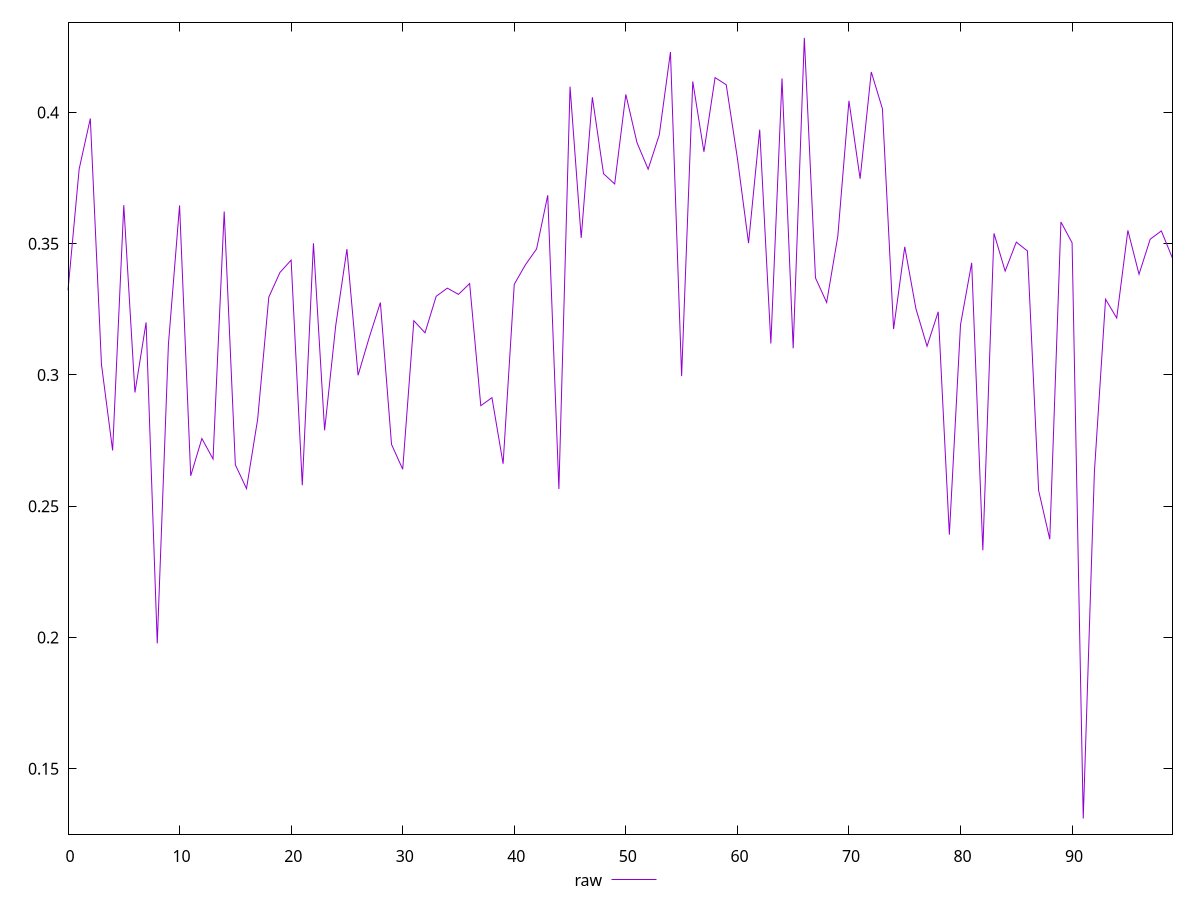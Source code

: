reset

$raw <<EOF
0 0.3322817716446609
1 0.37841429253702147
2 0.39766980295548504
3 0.30398294754338495
4 0.2712388673097634
5 0.3646607047021149
6 0.2933191366785396
7 0.31998991158273277
8 0.19775126499356305
9 0.31159505863749604
10 0.36457024012900374
11 0.2615695547540767
12 0.2757775112661039
13 0.2679747902623398
14 0.3622424619504659
15 0.2657635801493895
16 0.2567191880330187
17 0.28314460818045684
18 0.32964256296642896
19 0.33904705406091695
20 0.34373783201614244
21 0.2579833228122064
22 0.35014150497597546
23 0.2789139880372566
24 0.3188896791465279
25 0.34791540860685694
26 0.2998671968745731
27 0.31428146349308994
28 0.3275587345094555
29 0.2735360369261125
30 0.2640778835652432
31 0.3206535308101095
32 0.3160349713918343
33 0.3299514001627776
34 0.33305480577212854
35 0.3306833487380165
36 0.3348069092621096
37 0.2882898422619196
38 0.2913378344306056
39 0.2661722291947077
40 0.3345147147479017
41 0.34196306954525274
42 0.3479820163187466
43 0.3684370507843066
44 0.2565468790880388
45 0.4097951033427511
46 0.35219831855533706
47 0.405753746631175
48 0.3766458406837671
49 0.3727426383468113
50 0.40684640735057376
51 0.3884880520946751
52 0.3783590246115293
53 0.3914725609813652
54 0.42300611811052113
55 0.29955642442505515
56 0.41176050824122923
57 0.3849887036458501
58 0.4132493548421012
59 0.4105201157939218
60 0.3825534987654682
61 0.3502316192509774
62 0.3934154333693092
63 0.31196980116986917
64 0.4129467208140551
65 0.31014472729991566
66 0.4283688948059046
67 0.3369504082846213
68 0.32759901100156136
69 0.35283221529523884
70 0.4044038656826395
71 0.3747173383212198
72 0.4153973253727717
73 0.4013842035089617
74 0.31746425994283883
75 0.348797663898057
76 0.32525484234321567
77 0.310931910331809
78 0.3240596419877797
79 0.23917367869457984
80 0.319115879445861
81 0.3427023764128333
82 0.2332005521092101
83 0.35392018855937024
84 0.33954591830838404
85 0.3505987336970035
86 0.3472068098714792
87 0.25598661113684085
88 0.23741566641284068
89 0.35825578580155515
90 0.35032192925366745
91 0.131044231167718
92 0.26307591228998745
93 0.32884256804037315
94 0.32166884144601865
95 0.35505855659071206
96 0.3383476870600355
97 0.35168957601066464
98 0.35486629665962854
99 0.3444479228019626
EOF

set key outside below
set xrange [0:99]
set yrange [0.12509773789495426:0.4343153880786684]
set trange [0.12509773789495426:0.4343153880786684]
set terminal svg size 640, 500 enhanced background rgb 'white'
set output "reprap/meta/pScore/samples/pages+cached+noexternal+nomedia+nocss/raw/values.svg"

plot $raw title "raw" with line

reset
